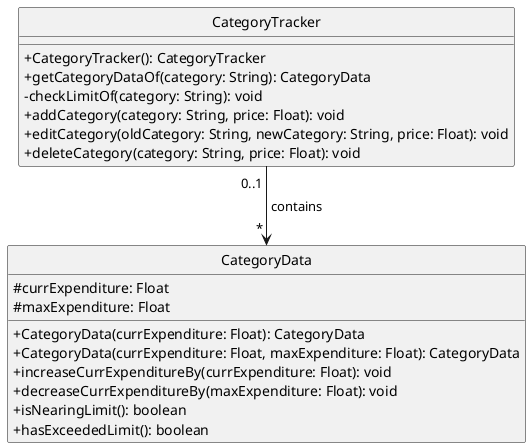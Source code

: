 @startuml
skinparam classAttributeIconSize 0
hide circle

class CategoryData {
    #currExpenditure: Float
    #maxExpenditure: Float

    +CategoryData(currExpenditure: Float): CategoryData
    +CategoryData(currExpenditure: Float, maxExpenditure: Float): CategoryData
'    +getCurrExpenditure(): Float
'    +getMaxExpenditure(): Float
'    +setCurrExpenditure(price: Float): void
'    +setMaxExpenditure(price: Float): void
    +increaseCurrExpenditureBy(currExpenditure: Float): void
    +decreaseCurrExpenditureBy(maxExpenditure: Float): void
    +isNearingLimit(): boolean
    +hasExceededLimit(): boolean
}

class CategoryTracker {
    +CategoryTracker(): CategoryTracker
'    +getTracker(): HashMap<String, CategoryData>
'    +size(): int
'    +contains(): boolean
    +getCategoryDataOf(category: String): CategoryData
    -checkLimitOf(category: String): void
    +addCategory(category: String, price: Float): void
    +editCategory(oldCategory: String, newCategory: String, price: Float): void
    +deleteCategory(category: String, price: Float): void
}

CategoryTracker " 0..1 " -d-> " * " CategoryData : " contains "

@enduml
